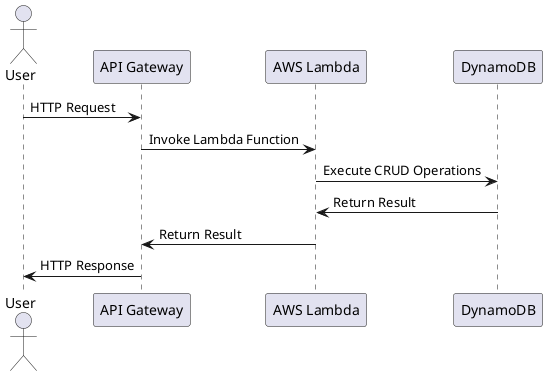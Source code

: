 @startuml
actor User
participant "API Gateway" as Gateway
participant "AWS Lambda" as Lambda
participant "DynamoDB" as DB

User -> Gateway: HTTP Request
Gateway -> Lambda: Invoke Lambda Function
Lambda -> DB: Execute CRUD Operations
DB -> Lambda: Return Result
Lambda -> Gateway: Return Result
Gateway -> User: HTTP Response

@enduml
